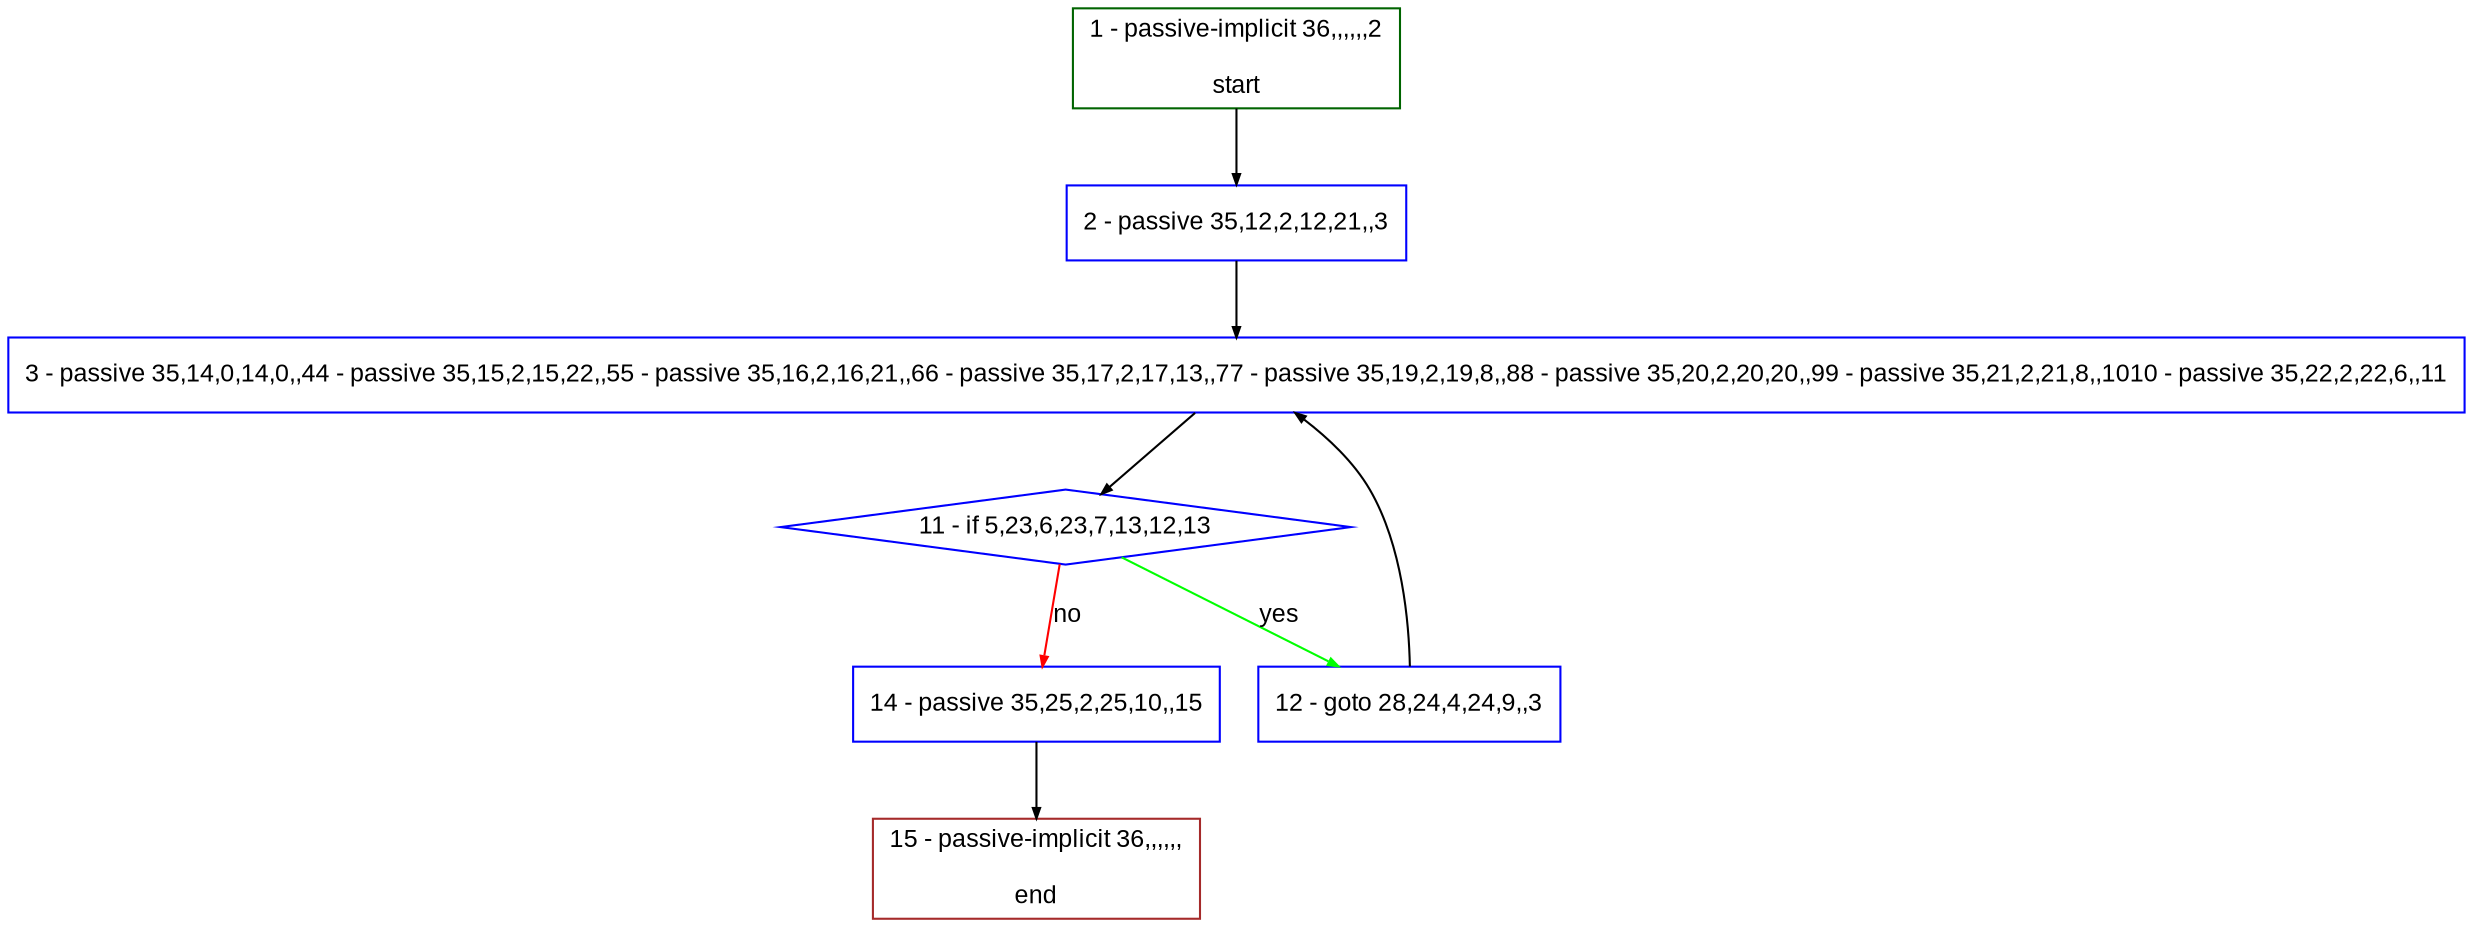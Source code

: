 digraph "" {
  graph [bgcolor="white", fillcolor="#FFFFCC", pack="true", packmode="clust", fontname="Arial", label="", fontsize="12", compound="true", style="rounded,filled"];
  node [node_initialized="no", fillcolor="white", fontname="Arial", label="", color="grey", fontsize="12", fixedsize="false", compound="true", shape="rectangle", style="filled"];
  edge [arrowtail="none", lhead="", fontcolor="black", fontname="Arial", label="", color="black", fontsize="12", arrowhead="normal", arrowsize="0.5", compound="true", ltail="", dir="forward"];
  __N1 [fillcolor="#ffffff", label="2 - passive 35,12,2,12,21,,3", color="#0000ff", shape="box", style="filled"];
  __N2 [fillcolor="#ffffff", label="1 - passive-implicit 36,,,,,,2\n\nstart", color="#006400", shape="box", style="filled"];
  __N3 [fillcolor="#ffffff", label="3 - passive 35,14,0,14,0,,44 - passive 35,15,2,15,22,,55 - passive 35,16,2,16,21,,66 - passive 35,17,2,17,13,,77 - passive 35,19,2,19,8,,88 - passive 35,20,2,20,20,,99 - passive 35,21,2,21,8,,1010 - passive 35,22,2,22,6,,11", color="#0000ff", shape="box", style="filled"];
  __N4 [fillcolor="#ffffff", label="11 - if 5,23,6,23,7,13,12,13", color="#0000ff", shape="diamond", style="filled"];
  __N5 [fillcolor="#ffffff", label="12 - goto 28,24,4,24,9,,3", color="#0000ff", shape="box", style="filled"];
  __N6 [fillcolor="#ffffff", label="14 - passive 35,25,2,25,10,,15", color="#0000ff", shape="box", style="filled"];
  __N7 [fillcolor="#ffffff", label="15 - passive-implicit 36,,,,,,\n\nend", color="#a52a2a", shape="box", style="filled"];
  __N2 -> __N1 [arrowtail="none", color="#000000", label="", arrowhead="normal", dir="forward"];
  __N1 -> __N3 [arrowtail="none", color="#000000", label="", arrowhead="normal", dir="forward"];
  __N3 -> __N4 [arrowtail="none", color="#000000", label="", arrowhead="normal", dir="forward"];
  __N4 -> __N5 [arrowtail="none", color="#00ff00", label="yes", arrowhead="normal", dir="forward"];
  __N4 -> __N6 [arrowtail="none", color="#ff0000", label="no", arrowhead="normal", dir="forward"];
  __N5 -> __N3 [arrowtail="none", color="#000000", label="", arrowhead="normal", dir="forward"];
  __N6 -> __N7 [arrowtail="none", color="#000000", label="", arrowhead="normal", dir="forward"];
}
